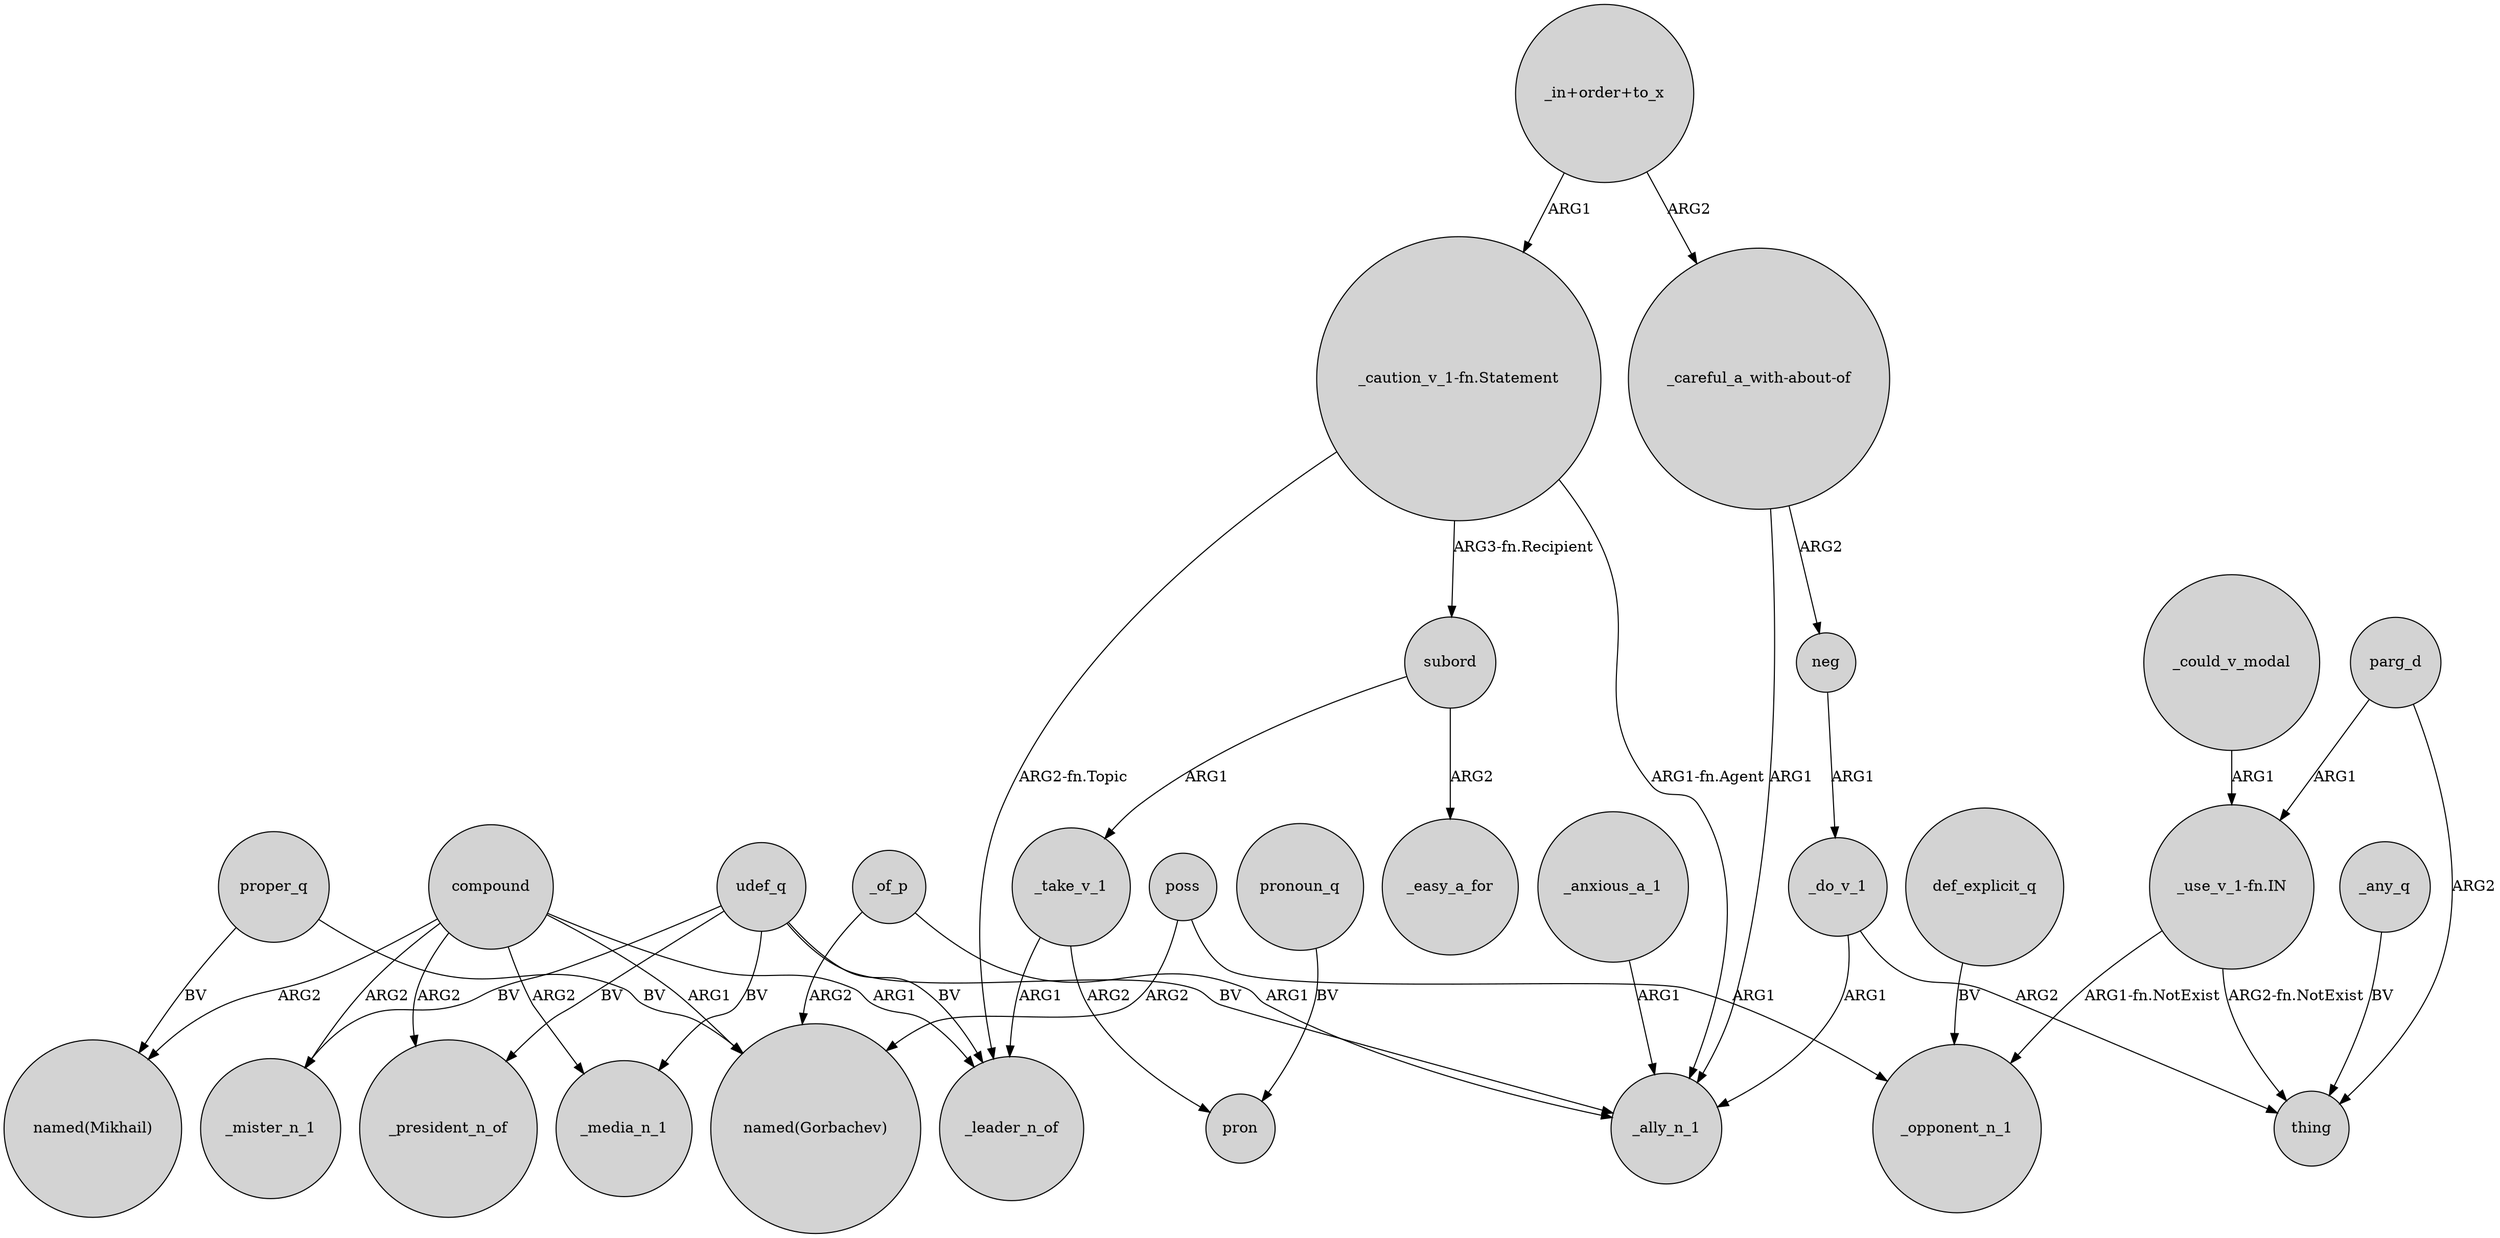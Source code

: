 digraph {
	node [shape=circle style=filled]
	poss -> "named(Gorbachev)" [label=ARG2]
	subord -> _take_v_1 [label=ARG1]
	compound -> _president_n_of [label=ARG2]
	"_caution_v_1-fn.Statement" -> subord [label="ARG3-fn.Recipient"]
	"_caution_v_1-fn.Statement" -> _leader_n_of [label="ARG2-fn.Topic"]
	_of_p -> "named(Gorbachev)" [label=ARG2]
	_of_p -> _ally_n_1 [label=ARG1]
	"_careful_a_with-about-of" -> _ally_n_1 [label=ARG1]
	parg_d -> thing [label=ARG2]
	compound -> _mister_n_1 [label=ARG2]
	_could_v_modal -> "_use_v_1-fn.IN" [label=ARG1]
	_do_v_1 -> _ally_n_1 [label=ARG1]
	udef_q -> _mister_n_1 [label=BV]
	def_explicit_q -> _opponent_n_1 [label=BV]
	udef_q -> _media_n_1 [label=BV]
	compound -> _leader_n_of [label=ARG1]
	compound -> "named(Gorbachev)" [label=ARG1]
	"_use_v_1-fn.IN" -> _opponent_n_1 [label="ARG1-fn.NotExist"]
	_take_v_1 -> pron [label=ARG2]
	"_careful_a_with-about-of" -> neg [label=ARG2]
	compound -> _media_n_1 [label=ARG2]
	pronoun_q -> pron [label=BV]
	udef_q -> _president_n_of [label=BV]
	parg_d -> "_use_v_1-fn.IN" [label=ARG1]
	neg -> _do_v_1 [label=ARG1]
	proper_q -> "named(Mikhail)" [label=BV]
	_take_v_1 -> _leader_n_of [label=ARG1]
	"_in+order+to_x" -> "_caution_v_1-fn.Statement" [label=ARG1]
	_any_q -> thing [label=BV]
	udef_q -> _ally_n_1 [label=BV]
	poss -> _opponent_n_1 [label=ARG1]
	subord -> _easy_a_for [label=ARG2]
	_do_v_1 -> thing [label=ARG2]
	"_caution_v_1-fn.Statement" -> _ally_n_1 [label="ARG1-fn.Agent"]
	"_in+order+to_x" -> "_careful_a_with-about-of" [label=ARG2]
	"_use_v_1-fn.IN" -> thing [label="ARG2-fn.NotExist"]
	proper_q -> "named(Gorbachev)" [label=BV]
	udef_q -> _leader_n_of [label=BV]
	compound -> "named(Mikhail)" [label=ARG2]
	_anxious_a_1 -> _ally_n_1 [label=ARG1]
}
